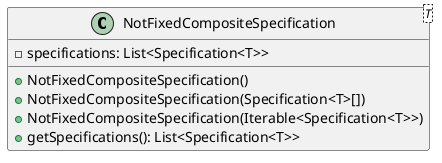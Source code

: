 @startuml

    class NotFixedCompositeSpecification<T> {
        -specifications: List<Specification<T>>
        +NotFixedCompositeSpecification()
        +NotFixedCompositeSpecification(Specification<T>[])
        +NotFixedCompositeSpecification(Iterable<Specification<T>>)
        +getSpecifications(): List<Specification<T>>
    }

@enduml
